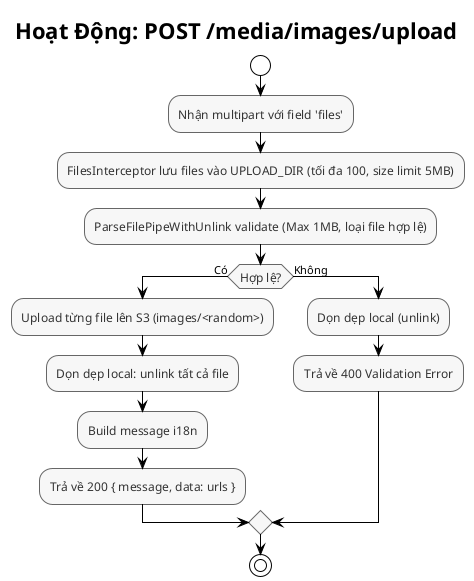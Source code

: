 @startuml Media - Upload Images Activity
!theme plain
skinparam backgroundColor #FFFFFF
skinparam activityFontSize 12
skinparam activityFontColor #333333
skinparam activityBorderColor #666666
skinparam activityBackgroundColor #F7F7F7

title Hoạt Động: POST /media/images/upload

start
:Nhận multipart với field 'files';
:FilesInterceptor lưu files vào UPLOAD_DIR (tối đa 100, size limit 5MB);
:ParseFilePipeWithUnlink validate (Max 1MB, loại file hợp lệ);
if (Hợp lệ?) then (Có)
  :Upload từng file lên S3 (images/<random>);
  :Dọn dẹp local: unlink tất cả file;
  :Build message i18n;
  :Trả về 200 { message, data: urls };
else (Không)
  :Dọn dẹp local (unlink);
  :Trả về 400 Validation Error;
endif
stop

@enduml



